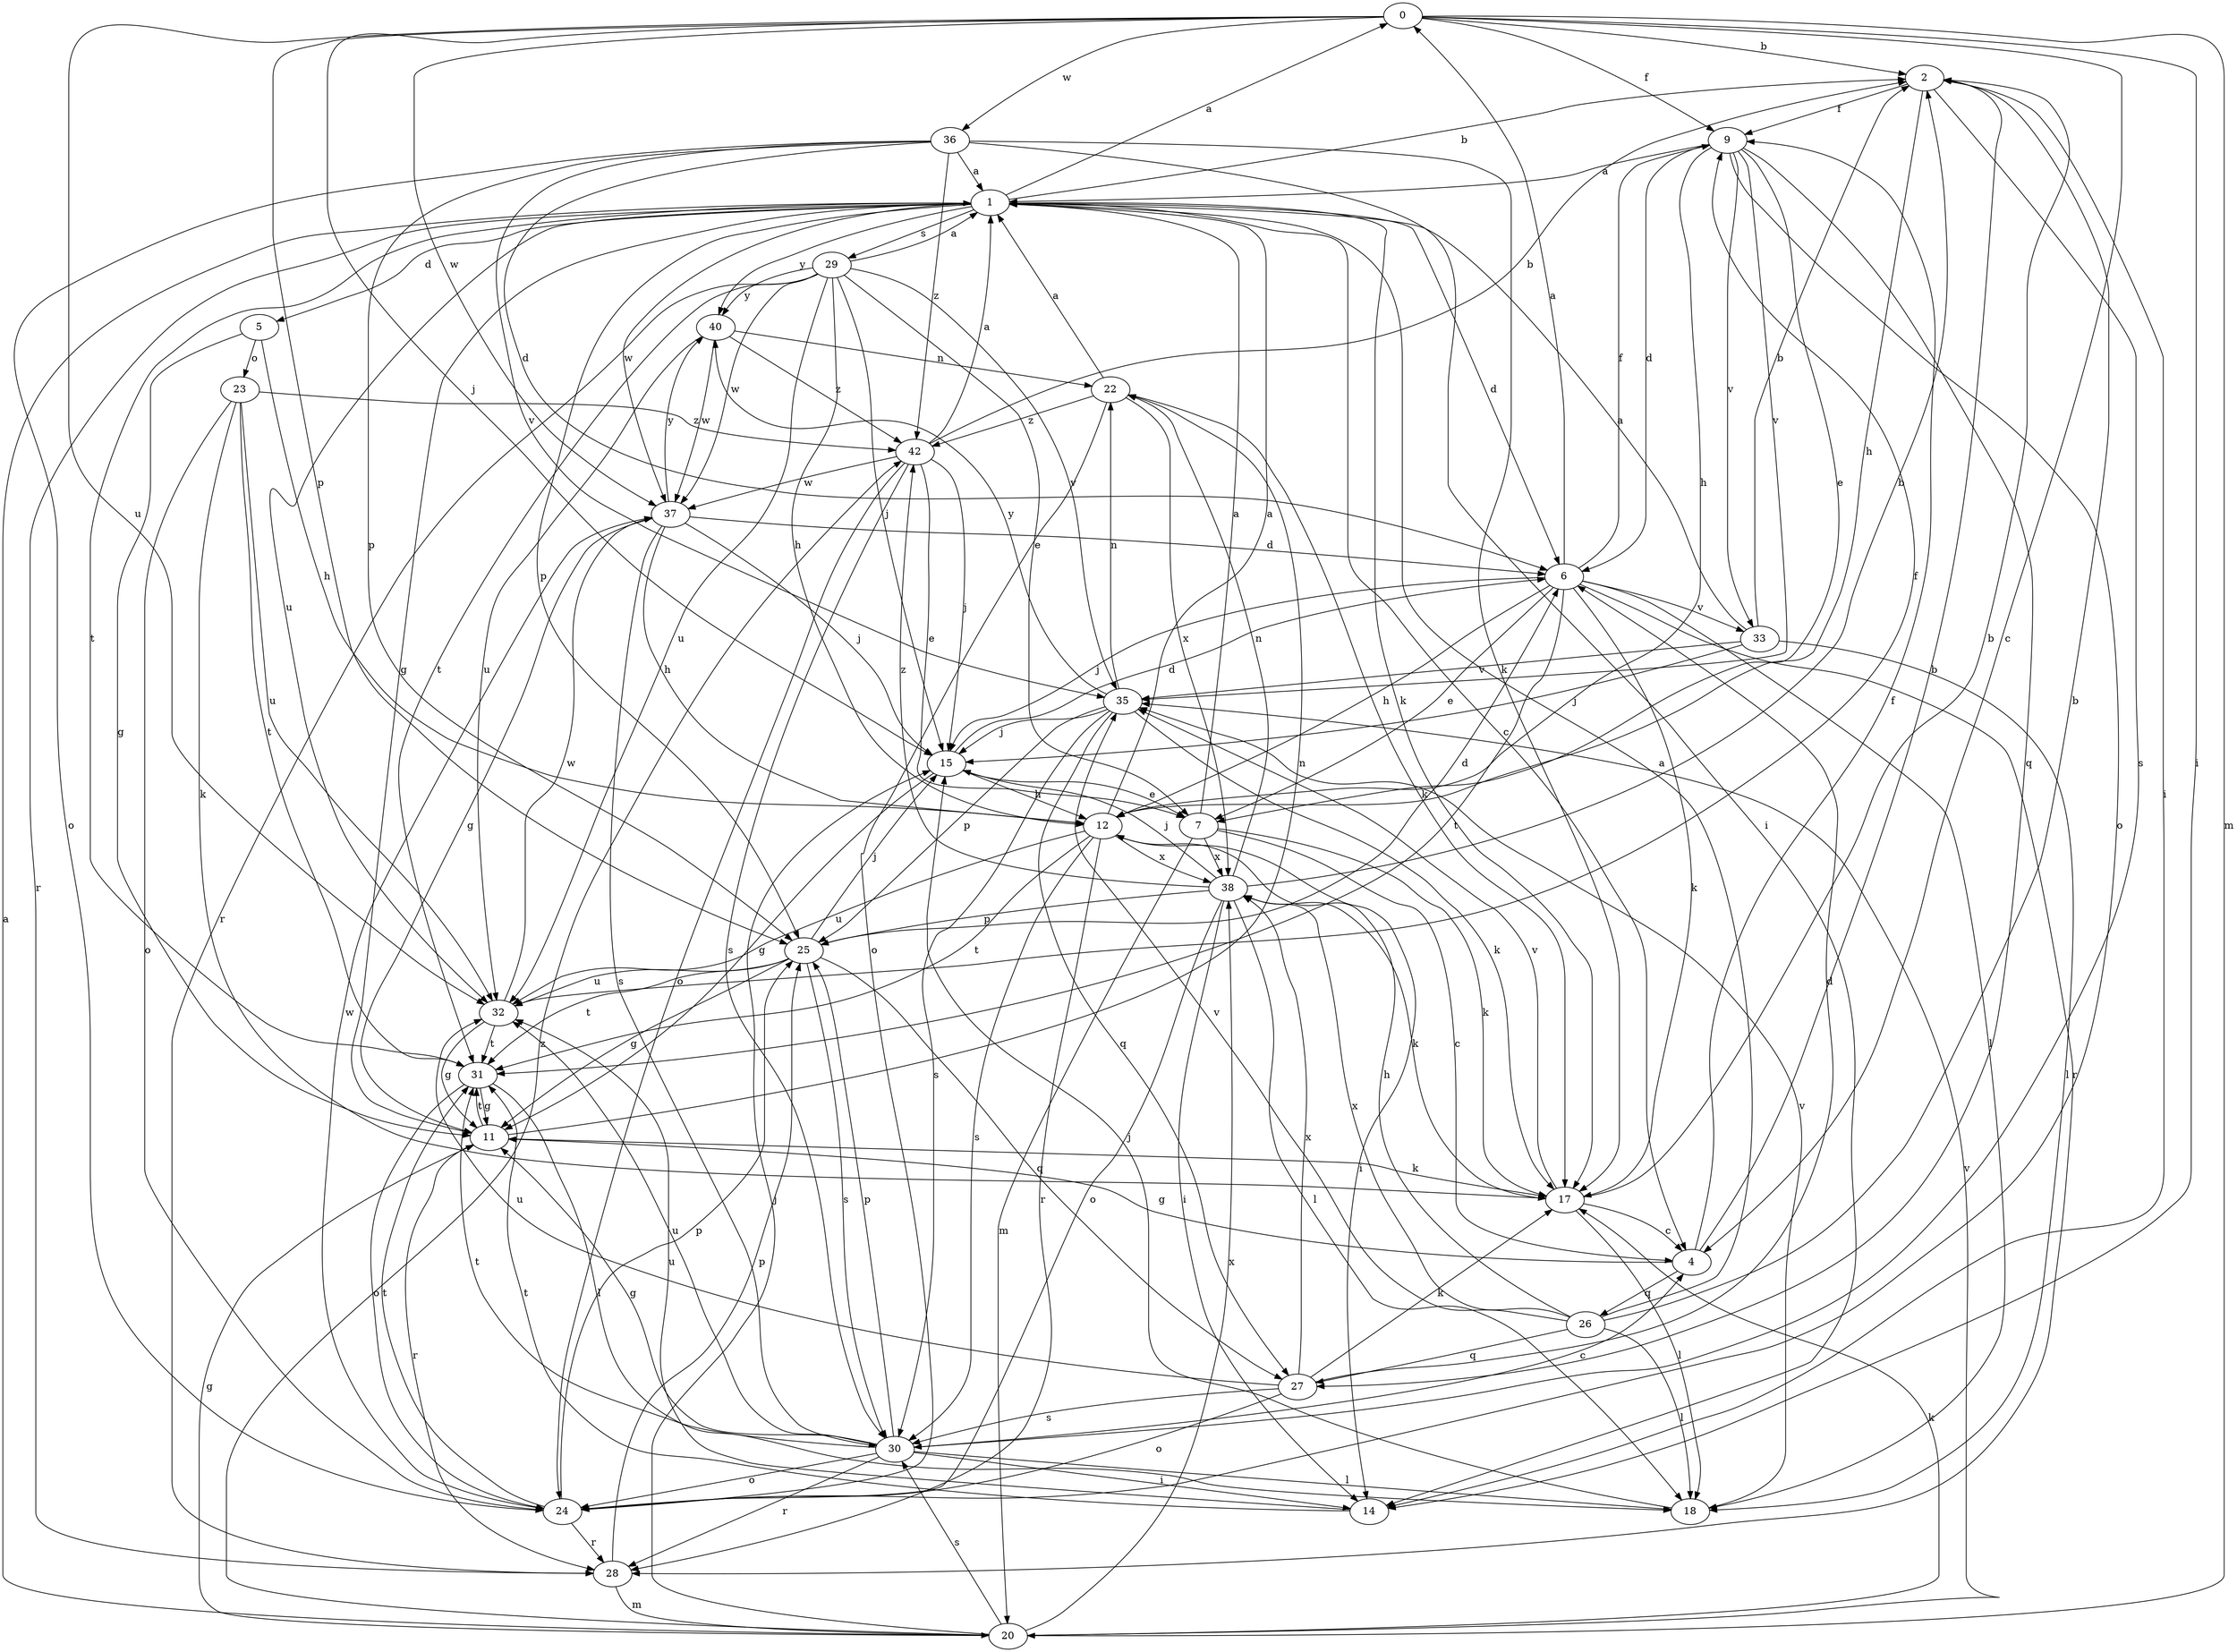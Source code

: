 strict digraph  {
0;
1;
2;
4;
5;
6;
7;
9;
11;
12;
14;
15;
17;
18;
20;
22;
23;
24;
25;
26;
27;
28;
29;
30;
31;
32;
33;
35;
36;
37;
38;
40;
42;
0 -> 2  [label=b];
0 -> 4  [label=c];
0 -> 9  [label=f];
0 -> 14  [label=i];
0 -> 15  [label=j];
0 -> 20  [label=m];
0 -> 25  [label=p];
0 -> 32  [label=u];
0 -> 36  [label=w];
0 -> 37  [label=w];
1 -> 0  [label=a];
1 -> 2  [label=b];
1 -> 4  [label=c];
1 -> 5  [label=d];
1 -> 6  [label=d];
1 -> 11  [label=g];
1 -> 17  [label=k];
1 -> 25  [label=p];
1 -> 28  [label=r];
1 -> 29  [label=s];
1 -> 31  [label=t];
1 -> 32  [label=u];
1 -> 37  [label=w];
1 -> 40  [label=y];
2 -> 9  [label=f];
2 -> 12  [label=h];
2 -> 14  [label=i];
2 -> 30  [label=s];
4 -> 2  [label=b];
4 -> 9  [label=f];
4 -> 11  [label=g];
4 -> 26  [label=q];
5 -> 11  [label=g];
5 -> 12  [label=h];
5 -> 23  [label=o];
6 -> 0  [label=a];
6 -> 7  [label=e];
6 -> 9  [label=f];
6 -> 12  [label=h];
6 -> 15  [label=j];
6 -> 17  [label=k];
6 -> 18  [label=l];
6 -> 28  [label=r];
6 -> 31  [label=t];
6 -> 33  [label=v];
7 -> 1  [label=a];
7 -> 4  [label=c];
7 -> 17  [label=k];
7 -> 20  [label=m];
7 -> 38  [label=x];
9 -> 1  [label=a];
9 -> 6  [label=d];
9 -> 7  [label=e];
9 -> 12  [label=h];
9 -> 24  [label=o];
9 -> 27  [label=q];
9 -> 33  [label=v];
9 -> 35  [label=v];
11 -> 17  [label=k];
11 -> 22  [label=n];
11 -> 28  [label=r];
11 -> 31  [label=t];
12 -> 1  [label=a];
12 -> 14  [label=i];
12 -> 28  [label=r];
12 -> 30  [label=s];
12 -> 31  [label=t];
12 -> 32  [label=u];
12 -> 38  [label=x];
14 -> 31  [label=t];
14 -> 32  [label=u];
15 -> 6  [label=d];
15 -> 7  [label=e];
15 -> 11  [label=g];
15 -> 12  [label=h];
17 -> 2  [label=b];
17 -> 4  [label=c];
17 -> 18  [label=l];
17 -> 35  [label=v];
18 -> 15  [label=j];
18 -> 35  [label=v];
20 -> 1  [label=a];
20 -> 11  [label=g];
20 -> 15  [label=j];
20 -> 17  [label=k];
20 -> 30  [label=s];
20 -> 35  [label=v];
20 -> 38  [label=x];
20 -> 42  [label=z];
22 -> 1  [label=a];
22 -> 17  [label=k];
22 -> 24  [label=o];
22 -> 38  [label=x];
22 -> 42  [label=z];
23 -> 17  [label=k];
23 -> 24  [label=o];
23 -> 31  [label=t];
23 -> 32  [label=u];
23 -> 42  [label=z];
24 -> 25  [label=p];
24 -> 28  [label=r];
24 -> 31  [label=t];
24 -> 37  [label=w];
25 -> 6  [label=d];
25 -> 11  [label=g];
25 -> 15  [label=j];
25 -> 27  [label=q];
25 -> 30  [label=s];
25 -> 31  [label=t];
25 -> 32  [label=u];
26 -> 1  [label=a];
26 -> 2  [label=b];
26 -> 12  [label=h];
26 -> 18  [label=l];
26 -> 27  [label=q];
26 -> 35  [label=v];
26 -> 38  [label=x];
27 -> 6  [label=d];
27 -> 17  [label=k];
27 -> 24  [label=o];
27 -> 30  [label=s];
27 -> 32  [label=u];
27 -> 38  [label=x];
28 -> 20  [label=m];
28 -> 25  [label=p];
29 -> 1  [label=a];
29 -> 7  [label=e];
29 -> 12  [label=h];
29 -> 15  [label=j];
29 -> 28  [label=r];
29 -> 31  [label=t];
29 -> 32  [label=u];
29 -> 35  [label=v];
29 -> 37  [label=w];
29 -> 40  [label=y];
30 -> 4  [label=c];
30 -> 11  [label=g];
30 -> 14  [label=i];
30 -> 18  [label=l];
30 -> 24  [label=o];
30 -> 25  [label=p];
30 -> 28  [label=r];
30 -> 31  [label=t];
30 -> 32  [label=u];
31 -> 11  [label=g];
31 -> 18  [label=l];
31 -> 24  [label=o];
32 -> 9  [label=f];
32 -> 11  [label=g];
32 -> 31  [label=t];
32 -> 37  [label=w];
33 -> 1  [label=a];
33 -> 2  [label=b];
33 -> 15  [label=j];
33 -> 18  [label=l];
33 -> 35  [label=v];
35 -> 15  [label=j];
35 -> 17  [label=k];
35 -> 22  [label=n];
35 -> 25  [label=p];
35 -> 27  [label=q];
35 -> 30  [label=s];
35 -> 40  [label=y];
36 -> 1  [label=a];
36 -> 6  [label=d];
36 -> 14  [label=i];
36 -> 17  [label=k];
36 -> 24  [label=o];
36 -> 25  [label=p];
36 -> 35  [label=v];
36 -> 42  [label=z];
37 -> 6  [label=d];
37 -> 11  [label=g];
37 -> 12  [label=h];
37 -> 15  [label=j];
37 -> 30  [label=s];
37 -> 40  [label=y];
38 -> 2  [label=b];
38 -> 14  [label=i];
38 -> 15  [label=j];
38 -> 17  [label=k];
38 -> 18  [label=l];
38 -> 22  [label=n];
38 -> 24  [label=o];
38 -> 25  [label=p];
38 -> 42  [label=z];
40 -> 22  [label=n];
40 -> 32  [label=u];
40 -> 37  [label=w];
40 -> 42  [label=z];
42 -> 1  [label=a];
42 -> 2  [label=b];
42 -> 7  [label=e];
42 -> 15  [label=j];
42 -> 24  [label=o];
42 -> 30  [label=s];
42 -> 37  [label=w];
}
